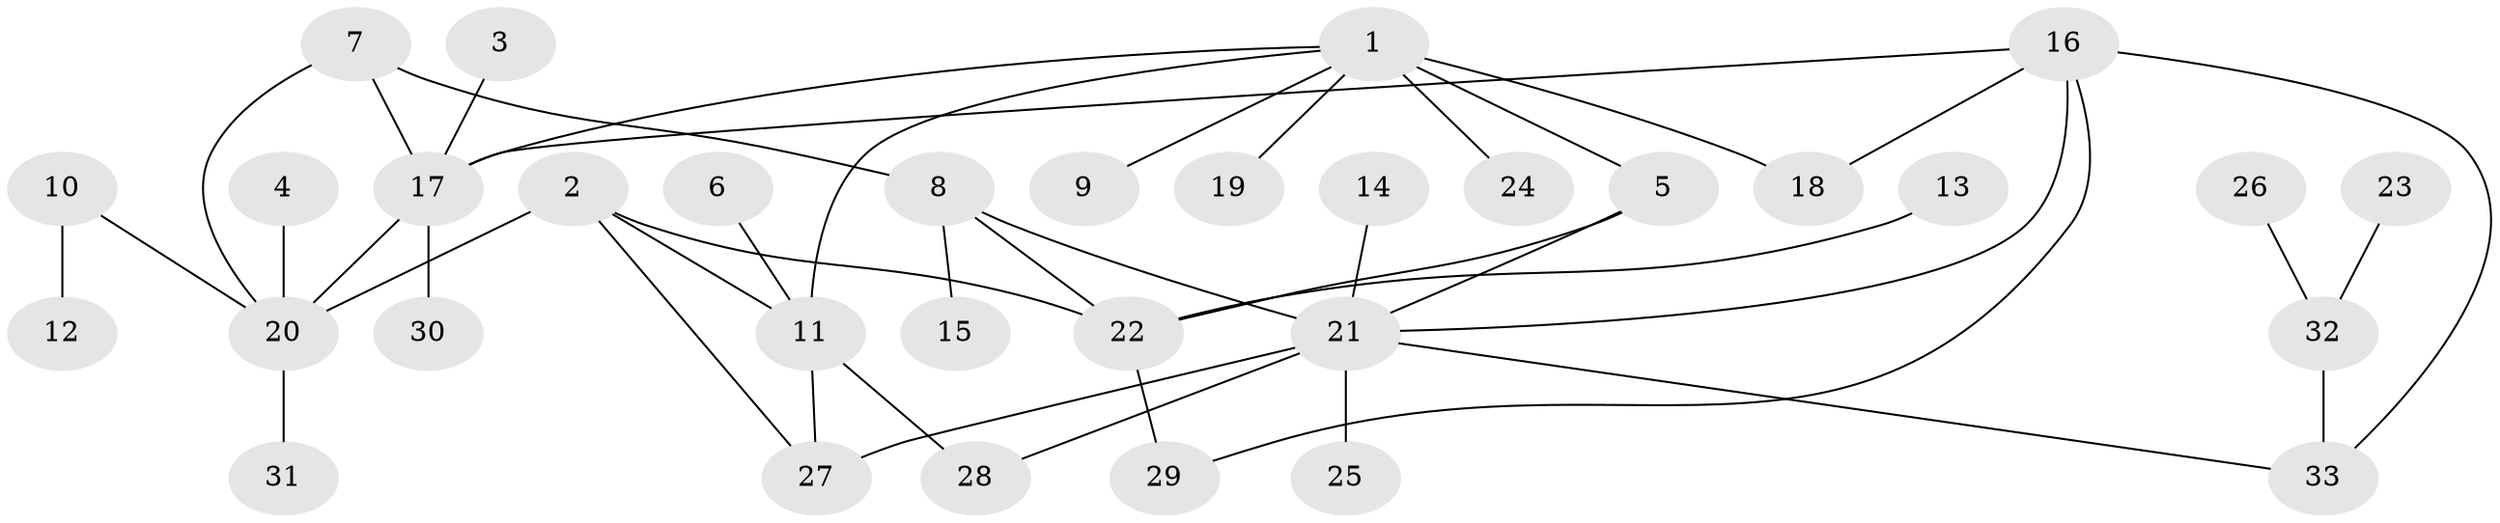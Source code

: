 // original degree distribution, {5: 0.12307692307692308, 6: 0.06153846153846154, 10: 0.015384615384615385, 7: 0.03076923076923077, 4: 0.046153846153846156, 2: 0.13846153846153847, 1: 0.5538461538461539, 3: 0.03076923076923077}
// Generated by graph-tools (version 1.1) at 2025/50/03/09/25 03:50:33]
// undirected, 33 vertices, 44 edges
graph export_dot {
graph [start="1"]
  node [color=gray90,style=filled];
  1;
  2;
  3;
  4;
  5;
  6;
  7;
  8;
  9;
  10;
  11;
  12;
  13;
  14;
  15;
  16;
  17;
  18;
  19;
  20;
  21;
  22;
  23;
  24;
  25;
  26;
  27;
  28;
  29;
  30;
  31;
  32;
  33;
  1 -- 5 [weight=2.0];
  1 -- 9 [weight=1.0];
  1 -- 11 [weight=1.0];
  1 -- 17 [weight=1.0];
  1 -- 18 [weight=1.0];
  1 -- 19 [weight=1.0];
  1 -- 24 [weight=1.0];
  2 -- 11 [weight=1.0];
  2 -- 20 [weight=1.0];
  2 -- 22 [weight=1.0];
  2 -- 27 [weight=1.0];
  3 -- 17 [weight=1.0];
  4 -- 20 [weight=1.0];
  5 -- 21 [weight=1.0];
  5 -- 22 [weight=1.0];
  6 -- 11 [weight=1.0];
  7 -- 8 [weight=1.0];
  7 -- 17 [weight=1.0];
  7 -- 20 [weight=1.0];
  8 -- 15 [weight=1.0];
  8 -- 21 [weight=1.0];
  8 -- 22 [weight=2.0];
  10 -- 12 [weight=1.0];
  10 -- 20 [weight=1.0];
  11 -- 27 [weight=1.0];
  11 -- 28 [weight=1.0];
  13 -- 22 [weight=1.0];
  14 -- 21 [weight=1.0];
  16 -- 17 [weight=1.0];
  16 -- 18 [weight=1.0];
  16 -- 21 [weight=1.0];
  16 -- 29 [weight=1.0];
  16 -- 33 [weight=1.0];
  17 -- 20 [weight=1.0];
  17 -- 30 [weight=1.0];
  20 -- 31 [weight=1.0];
  21 -- 25 [weight=1.0];
  21 -- 27 [weight=2.0];
  21 -- 28 [weight=1.0];
  21 -- 33 [weight=1.0];
  22 -- 29 [weight=1.0];
  23 -- 32 [weight=1.0];
  26 -- 32 [weight=1.0];
  32 -- 33 [weight=1.0];
}

